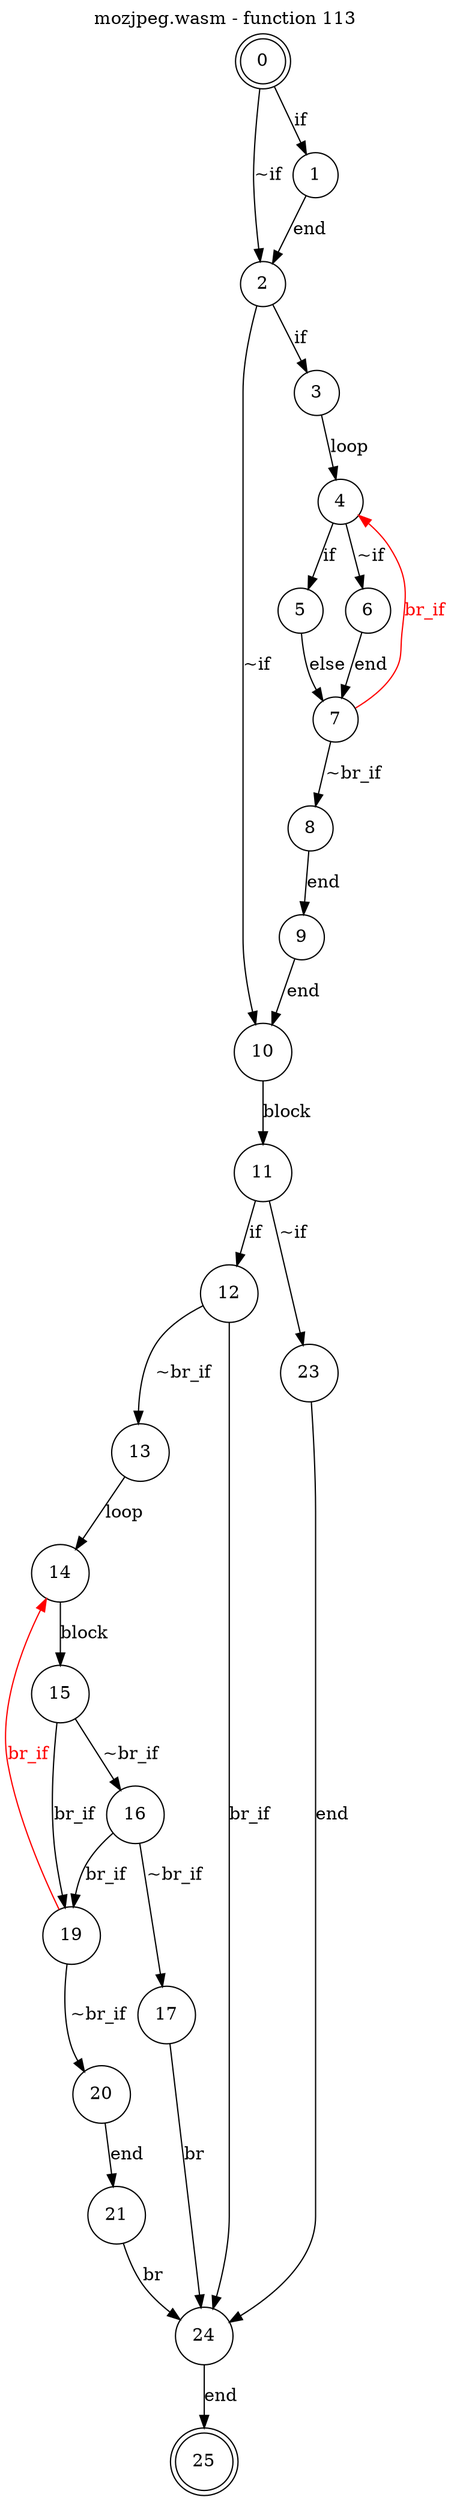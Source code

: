 digraph finite_state_machine {
    label = "mozjpeg.wasm - function 113"
    labelloc =  t
    labelfontsize = 16
    labelfontcolor = black
    labelfontname = "Helvetica"
    node [shape = doublecircle]; 0 25;
    node [shape = circle];
    0 -> 1[label="if"];
    0 -> 2[label="~if"];
    1 -> 2[label="end"];
    2 -> 3[label="if"];
    2 -> 10[label="~if"];
    3 -> 4[label="loop"];
    4 -> 5[label="if"];
    4 -> 6[label="~if"];
    5 -> 7[label="else"];
    6 -> 7[label="end"];
    7 -> 8[label="~br_if"];
    7 -> 4[color="red" fontcolor="red" label="br_if"];
    8 -> 9[label="end"];
    9 -> 10[label="end"];
    10 -> 11[label="block"];
    11 -> 12[label="if"];
    11 -> 23[label="~if"];
    12 -> 13[label="~br_if"];
    12 -> 24[label="br_if"];
    13 -> 14[label="loop"];
    14 -> 15[label="block"];
    15 -> 16[label="~br_if"];
    15 -> 19[label="br_if"];
    16 -> 17[label="~br_if"];
    16 -> 19[label="br_if"];
    17 -> 24[label="br"];
    19 -> 20[label="~br_if"];
    19 -> 14[color="red" fontcolor="red" label="br_if"];
    20 -> 21[label="end"];
    21 -> 24[label="br"];
    23 -> 24[label="end"];
    24 -> 25[label="end"];
}
